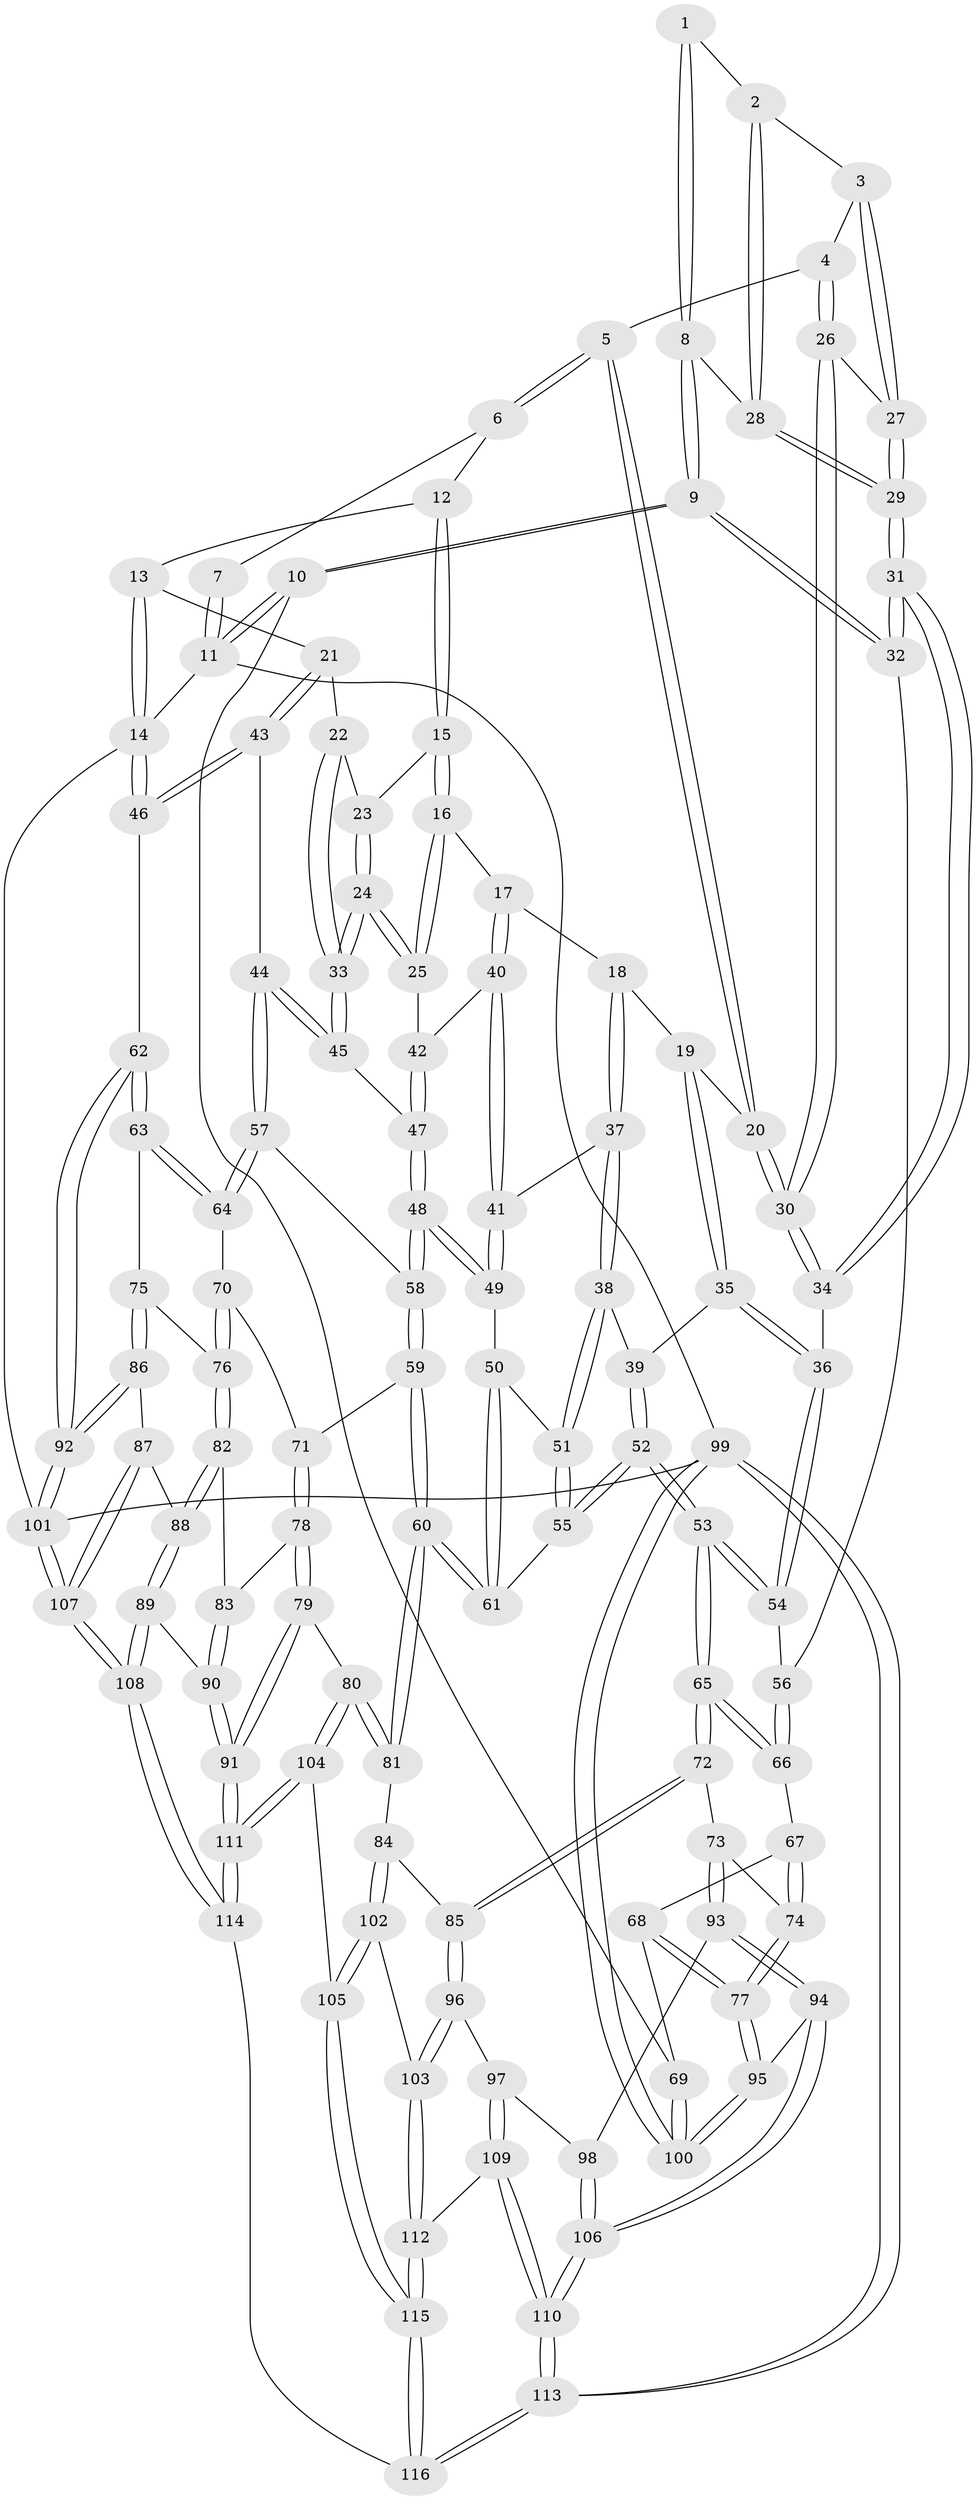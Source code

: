 // Generated by graph-tools (version 1.1) at 2025/27/03/09/25 03:27:12]
// undirected, 116 vertices, 287 edges
graph export_dot {
graph [start="1"]
  node [color=gray90,style=filled];
  1 [pos="+0.059022495048841446+0"];
  2 [pos="+0.1640468290586448+0.05756723424200948"];
  3 [pos="+0.1697570242118626+0.05900716192128441"];
  4 [pos="+0.29249699356941383+0.033383338295049116"];
  5 [pos="+0.3424972344383994+0"];
  6 [pos="+0.39082700274055515+0"];
  7 [pos="+0+0"];
  8 [pos="+0.06130859486059547+0.11191729882013668"];
  9 [pos="+0+0.32500325764112825"];
  10 [pos="+0+0.3464657543870623"];
  11 [pos="+0+0"];
  12 [pos="+0.5568360280151121+0"];
  13 [pos="+0.8157585509531454+0"];
  14 [pos="+1+0"];
  15 [pos="+0.5819794676087185+0"];
  16 [pos="+0.5590024649810472+0.040070674906897405"];
  17 [pos="+0.5161246621701706+0.12441927248216941"];
  18 [pos="+0.4973875268857188+0.1284538161047865"];
  19 [pos="+0.4292068010491669+0.13170901517884187"];
  20 [pos="+0.3729625104564883+0.07988082085006024"];
  21 [pos="+0.8352935233874337+0.09263182293650565"];
  22 [pos="+0.7891594236666928+0.09842857913119415"];
  23 [pos="+0.6693120980534459+0.04619056938739621"];
  24 [pos="+0.6648189494147188+0.16928127238961813"];
  25 [pos="+0.648022885904936+0.16980975704165313"];
  26 [pos="+0.24557429686994808+0.14388139175324338"];
  27 [pos="+0.22898738975722466+0.14526971492360743"];
  28 [pos="+0.14462162169662143+0.08265634675754605"];
  29 [pos="+0.16169611487867933+0.1916104790202717"];
  30 [pos="+0.30229143973524125+0.19089580065375436"];
  31 [pos="+0.10320796733979092+0.28281967166751093"];
  32 [pos="+0.07948245000224136+0.31051212338797574"];
  33 [pos="+0.6904146946388267+0.18203021973367076"];
  34 [pos="+0.3027444191400953+0.19257139566845377"];
  35 [pos="+0.39162790905057515+0.25486367677743166"];
  36 [pos="+0.3461209226103113+0.25953857561070137"];
  37 [pos="+0.45320976288114506+0.26233193558630663"];
  38 [pos="+0.43963351548017726+0.2666784741374945"];
  39 [pos="+0.40250689598361694+0.2603425213502104"];
  40 [pos="+0.5613844676362513+0.20410169870502118"];
  41 [pos="+0.5527717393309693+0.24900618335231528"];
  42 [pos="+0.6287778792418746+0.17879485471652534"];
  43 [pos="+0.9606697987481703+0.21247900174626247"];
  44 [pos="+0.8620430153864461+0.30675600753271576"];
  45 [pos="+0.7198874459478922+0.265093751955638"];
  46 [pos="+1+0.17644461055665703"];
  47 [pos="+0.6476204810690956+0.3060238976340954"];
  48 [pos="+0.624159234013944+0.3209372442679553"];
  49 [pos="+0.5844186915086812+0.29946808490402205"];
  50 [pos="+0.5754531371897651+0.3065243230071177"];
  51 [pos="+0.4808248999485323+0.35157431925905563"];
  52 [pos="+0.4296074128260494+0.5199290906712144"];
  53 [pos="+0.3743648712175391+0.5291969871086023"];
  54 [pos="+0.28722292008214945+0.3318703619102561"];
  55 [pos="+0.445859450516962+0.5196482411779515"];
  56 [pos="+0.08063613922911414+0.31097615613513285"];
  57 [pos="+0.8352047690708243+0.420488569379224"];
  58 [pos="+0.64448474321282+0.44674093275647697"];
  59 [pos="+0.6040224230587141+0.49821860518219274"];
  60 [pos="+0.5366662086460666+0.5503366691788032"];
  61 [pos="+0.4484918503506798+0.5202777532022559"];
  62 [pos="+1+0.5347606279810454"];
  63 [pos="+1+0.5391954981000002"];
  64 [pos="+0.8514349720978815+0.45837890793156294"];
  65 [pos="+0.36424355906315803+0.5367682210778922"];
  66 [pos="+0.2561933903255707+0.5239816710159851"];
  67 [pos="+0.19611634280343532+0.54689358062135"];
  68 [pos="+0.09472848429450113+0.5643252496951656"];
  69 [pos="+0+0.43242775884498724"];
  70 [pos="+0.8341267244669123+0.541574407767396"];
  71 [pos="+0.7968289794777275+0.5826486012905181"];
  72 [pos="+0.36219625872431827+0.543416221238458"];
  73 [pos="+0.24713624349833466+0.6809054805465728"];
  74 [pos="+0.19180081106394595+0.6774703448605377"];
  75 [pos="+0.9397853411934072+0.6323428243071153"];
  76 [pos="+0.9343958551520674+0.6315303108756252"];
  77 [pos="+0.13495940025122316+0.6896876914409822"];
  78 [pos="+0.7812686321273463+0.6226000009200053"];
  79 [pos="+0.7188893828619869+0.7175971869713187"];
  80 [pos="+0.6197355973996105+0.6872784815405605"];
  81 [pos="+0.5714359222945111+0.6280532934752165"];
  82 [pos="+0.8952254780861219+0.6646466236830122"];
  83 [pos="+0.8852325707688152+0.6680685105451946"];
  84 [pos="+0.43469280776464325+0.7569078941758884"];
  85 [pos="+0.37591295779881473+0.6939789681952176"];
  86 [pos="+0.9672985559341004+0.7458474502540249"];
  87 [pos="+0.9259527780784753+0.7666469371224335"];
  88 [pos="+0.9114126795145613+0.7695998507704407"];
  89 [pos="+0.8887238183725292+0.7791701067662546"];
  90 [pos="+0.8055696429057085+0.7632459494895141"];
  91 [pos="+0.7525628802016229+0.7655202028398409"];
  92 [pos="+1+0.794481718400716"];
  93 [pos="+0.25600380317593463+0.7213190608290811"];
  94 [pos="+0.12346279880707983+0.7746411517648755"];
  95 [pos="+0.11516618015841672+0.7287549198550911"];
  96 [pos="+0.3016896284116308+0.7838330702432887"];
  97 [pos="+0.2900036194561702+0.7797537114025221"];
  98 [pos="+0.273949766476165+0.764253408001954"];
  99 [pos="+0+1"];
  100 [pos="+0+0.6390665794608253"];
  101 [pos="+1+1"];
  102 [pos="+0.43854571599924297+0.8026565664410011"];
  103 [pos="+0.3386759048338946+0.8323571253961263"];
  104 [pos="+0.5300988047730787+0.849894345217203"];
  105 [pos="+0.5104372058284782+0.8554912921684854"];
  106 [pos="+0.12482088469891423+0.7946208918875516"];
  107 [pos="+1+1"];
  108 [pos="+0.9929046367027748+1"];
  109 [pos="+0.17352441493772544+0.8857254074844136"];
  110 [pos="+0.10006160320113132+0.9106794351306355"];
  111 [pos="+0.7310841830335028+0.9773131848471068"];
  112 [pos="+0.32961160394016303+0.8858523811415502"];
  113 [pos="+0+1"];
  114 [pos="+0.810107640797842+1"];
  115 [pos="+0.39442380404337185+1"];
  116 [pos="+0.3859893345969065+1"];
  1 -- 2;
  1 -- 8;
  1 -- 8;
  2 -- 3;
  2 -- 28;
  2 -- 28;
  3 -- 4;
  3 -- 27;
  3 -- 27;
  4 -- 5;
  4 -- 26;
  4 -- 26;
  5 -- 6;
  5 -- 6;
  5 -- 20;
  5 -- 20;
  6 -- 7;
  6 -- 12;
  7 -- 11;
  7 -- 11;
  8 -- 9;
  8 -- 9;
  8 -- 28;
  9 -- 10;
  9 -- 10;
  9 -- 32;
  9 -- 32;
  10 -- 11;
  10 -- 11;
  10 -- 69;
  11 -- 14;
  11 -- 99;
  12 -- 13;
  12 -- 15;
  12 -- 15;
  13 -- 14;
  13 -- 14;
  13 -- 21;
  14 -- 46;
  14 -- 46;
  14 -- 101;
  15 -- 16;
  15 -- 16;
  15 -- 23;
  16 -- 17;
  16 -- 25;
  16 -- 25;
  17 -- 18;
  17 -- 40;
  17 -- 40;
  18 -- 19;
  18 -- 37;
  18 -- 37;
  19 -- 20;
  19 -- 35;
  19 -- 35;
  20 -- 30;
  20 -- 30;
  21 -- 22;
  21 -- 43;
  21 -- 43;
  22 -- 23;
  22 -- 33;
  22 -- 33;
  23 -- 24;
  23 -- 24;
  24 -- 25;
  24 -- 25;
  24 -- 33;
  24 -- 33;
  25 -- 42;
  26 -- 27;
  26 -- 30;
  26 -- 30;
  27 -- 29;
  27 -- 29;
  28 -- 29;
  28 -- 29;
  29 -- 31;
  29 -- 31;
  30 -- 34;
  30 -- 34;
  31 -- 32;
  31 -- 32;
  31 -- 34;
  31 -- 34;
  32 -- 56;
  33 -- 45;
  33 -- 45;
  34 -- 36;
  35 -- 36;
  35 -- 36;
  35 -- 39;
  36 -- 54;
  36 -- 54;
  37 -- 38;
  37 -- 38;
  37 -- 41;
  38 -- 39;
  38 -- 51;
  38 -- 51;
  39 -- 52;
  39 -- 52;
  40 -- 41;
  40 -- 41;
  40 -- 42;
  41 -- 49;
  41 -- 49;
  42 -- 47;
  42 -- 47;
  43 -- 44;
  43 -- 46;
  43 -- 46;
  44 -- 45;
  44 -- 45;
  44 -- 57;
  44 -- 57;
  45 -- 47;
  46 -- 62;
  47 -- 48;
  47 -- 48;
  48 -- 49;
  48 -- 49;
  48 -- 58;
  48 -- 58;
  49 -- 50;
  50 -- 51;
  50 -- 61;
  50 -- 61;
  51 -- 55;
  51 -- 55;
  52 -- 53;
  52 -- 53;
  52 -- 55;
  52 -- 55;
  53 -- 54;
  53 -- 54;
  53 -- 65;
  53 -- 65;
  54 -- 56;
  55 -- 61;
  56 -- 66;
  56 -- 66;
  57 -- 58;
  57 -- 64;
  57 -- 64;
  58 -- 59;
  58 -- 59;
  59 -- 60;
  59 -- 60;
  59 -- 71;
  60 -- 61;
  60 -- 61;
  60 -- 81;
  60 -- 81;
  62 -- 63;
  62 -- 63;
  62 -- 92;
  62 -- 92;
  63 -- 64;
  63 -- 64;
  63 -- 75;
  64 -- 70;
  65 -- 66;
  65 -- 66;
  65 -- 72;
  65 -- 72;
  66 -- 67;
  67 -- 68;
  67 -- 74;
  67 -- 74;
  68 -- 69;
  68 -- 77;
  68 -- 77;
  69 -- 100;
  69 -- 100;
  70 -- 71;
  70 -- 76;
  70 -- 76;
  71 -- 78;
  71 -- 78;
  72 -- 73;
  72 -- 85;
  72 -- 85;
  73 -- 74;
  73 -- 93;
  73 -- 93;
  74 -- 77;
  74 -- 77;
  75 -- 76;
  75 -- 86;
  75 -- 86;
  76 -- 82;
  76 -- 82;
  77 -- 95;
  77 -- 95;
  78 -- 79;
  78 -- 79;
  78 -- 83;
  79 -- 80;
  79 -- 91;
  79 -- 91;
  80 -- 81;
  80 -- 81;
  80 -- 104;
  80 -- 104;
  81 -- 84;
  82 -- 83;
  82 -- 88;
  82 -- 88;
  83 -- 90;
  83 -- 90;
  84 -- 85;
  84 -- 102;
  84 -- 102;
  85 -- 96;
  85 -- 96;
  86 -- 87;
  86 -- 92;
  86 -- 92;
  87 -- 88;
  87 -- 107;
  87 -- 107;
  88 -- 89;
  88 -- 89;
  89 -- 90;
  89 -- 108;
  89 -- 108;
  90 -- 91;
  90 -- 91;
  91 -- 111;
  91 -- 111;
  92 -- 101;
  92 -- 101;
  93 -- 94;
  93 -- 94;
  93 -- 98;
  94 -- 95;
  94 -- 106;
  94 -- 106;
  95 -- 100;
  95 -- 100;
  96 -- 97;
  96 -- 103;
  96 -- 103;
  97 -- 98;
  97 -- 109;
  97 -- 109;
  98 -- 106;
  98 -- 106;
  99 -- 100;
  99 -- 100;
  99 -- 113;
  99 -- 113;
  99 -- 101;
  101 -- 107;
  101 -- 107;
  102 -- 103;
  102 -- 105;
  102 -- 105;
  103 -- 112;
  103 -- 112;
  104 -- 105;
  104 -- 111;
  104 -- 111;
  105 -- 115;
  105 -- 115;
  106 -- 110;
  106 -- 110;
  107 -- 108;
  107 -- 108;
  108 -- 114;
  108 -- 114;
  109 -- 110;
  109 -- 110;
  109 -- 112;
  110 -- 113;
  110 -- 113;
  111 -- 114;
  111 -- 114;
  112 -- 115;
  112 -- 115;
  113 -- 116;
  113 -- 116;
  114 -- 116;
  115 -- 116;
  115 -- 116;
}
